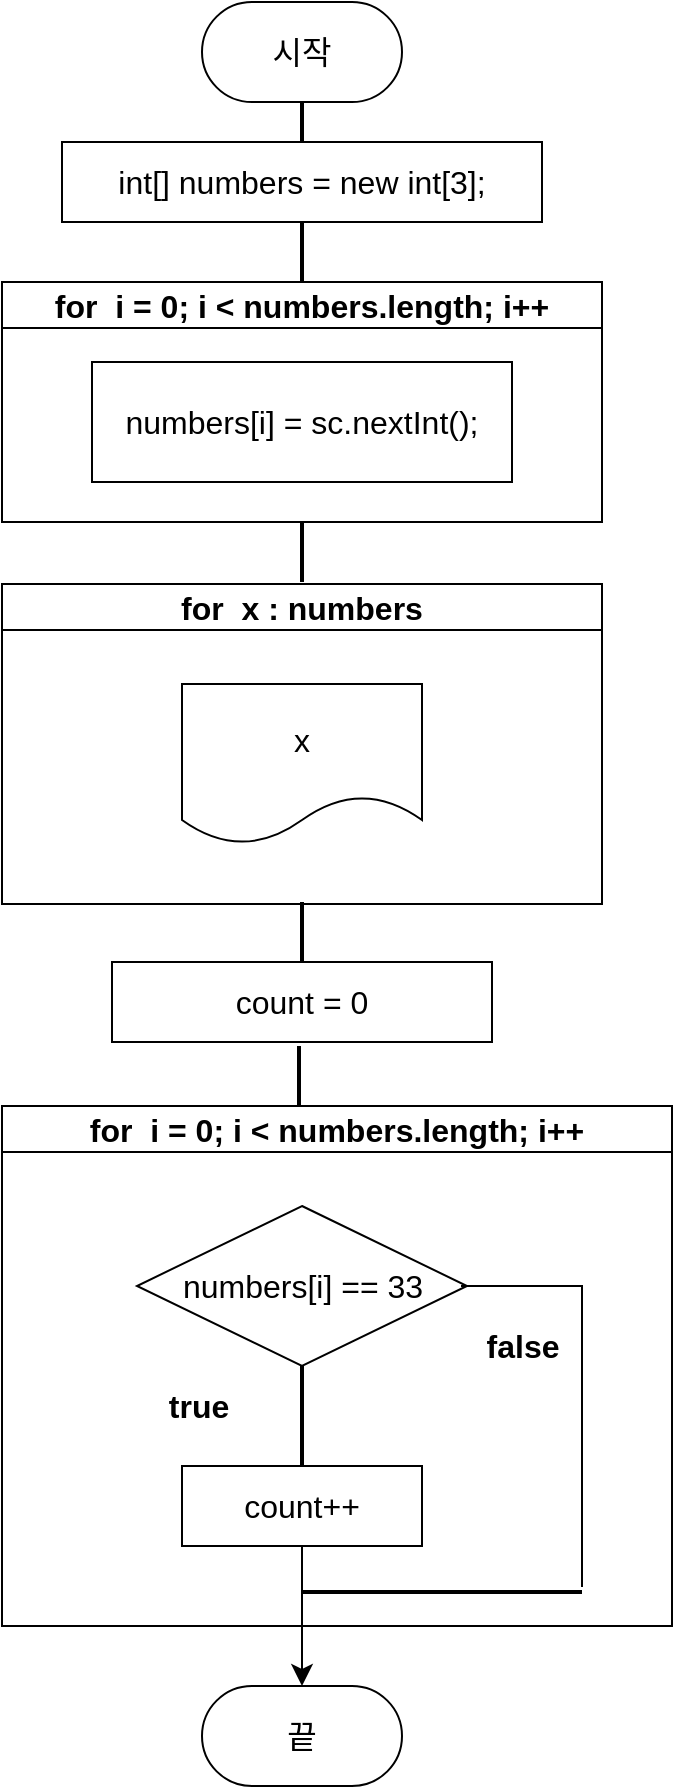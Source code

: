 <mxfile version="21.1.5" type="device">
  <diagram name="페이지-1" id="BXyJEB829tMnkLDR15RA">
    <mxGraphModel dx="2301" dy="5023" grid="1" gridSize="10" guides="1" tooltips="1" connect="1" arrows="1" fold="1" page="0" pageScale="1" pageWidth="827" pageHeight="1169" math="0" shadow="0">
      <root>
        <mxCell id="0" />
        <mxCell id="1" parent="0" />
        <mxCell id="FXB4DNPizjyx-4-O9N-K-3" value="시작" style="rounded=1;whiteSpace=wrap;html=1;fontSize=16;arcSize=50;" vertex="1" parent="1">
          <mxGeometry x="-1010" y="-4090" width="100" height="50" as="geometry" />
        </mxCell>
        <mxCell id="FXB4DNPizjyx-4-O9N-K-4" value="int[] numbers = new int[3];" style="rounded=0;whiteSpace=wrap;html=1;fontSize=16;" vertex="1" parent="1">
          <mxGeometry x="-1080" y="-4020" width="240" height="40" as="geometry" />
        </mxCell>
        <mxCell id="FXB4DNPizjyx-4-O9N-K-5" value="for&amp;nbsp; i = 0; i &amp;lt; numbers.length; i++" style="swimlane;whiteSpace=wrap;html=1;fontSize=16;" vertex="1" parent="1">
          <mxGeometry x="-1110" y="-3950" width="300" height="120" as="geometry" />
        </mxCell>
        <mxCell id="FXB4DNPizjyx-4-O9N-K-6" value="numbers[i] = sc.nextInt();" style="rounded=0;whiteSpace=wrap;html=1;fontSize=16;" vertex="1" parent="FXB4DNPizjyx-4-O9N-K-5">
          <mxGeometry x="45" y="40" width="210" height="60" as="geometry" />
        </mxCell>
        <mxCell id="FXB4DNPizjyx-4-O9N-K-7" value="for&amp;nbsp; x : numbers" style="swimlane;whiteSpace=wrap;html=1;fontSize=16;" vertex="1" parent="1">
          <mxGeometry x="-1110" y="-3799" width="300" height="160" as="geometry" />
        </mxCell>
        <mxCell id="FXB4DNPizjyx-4-O9N-K-8" value="x" style="shape=document;whiteSpace=wrap;html=1;boundedLbl=1;fontSize=16;" vertex="1" parent="FXB4DNPizjyx-4-O9N-K-7">
          <mxGeometry x="90" y="50" width="120" height="80" as="geometry" />
        </mxCell>
        <mxCell id="FXB4DNPizjyx-4-O9N-K-9" value="count = 0" style="rounded=0;whiteSpace=wrap;html=1;fontSize=16;" vertex="1" parent="1">
          <mxGeometry x="-1055" y="-3610" width="190" height="40" as="geometry" />
        </mxCell>
        <mxCell id="FXB4DNPizjyx-4-O9N-K-10" value="for&amp;nbsp; i = 0; i &amp;lt; numbers.length; i++" style="swimlane;whiteSpace=wrap;html=1;fontSize=16;" vertex="1" parent="1">
          <mxGeometry x="-1110" y="-3538" width="335" height="260" as="geometry" />
        </mxCell>
        <mxCell id="FXB4DNPizjyx-4-O9N-K-12" value="numbers[i] == 33" style="rhombus;whiteSpace=wrap;html=1;fontSize=16;" vertex="1" parent="FXB4DNPizjyx-4-O9N-K-10">
          <mxGeometry x="67.5" y="50" width="165" height="80" as="geometry" />
        </mxCell>
        <mxCell id="FXB4DNPizjyx-4-O9N-K-13" value="count++" style="rounded=0;whiteSpace=wrap;html=1;fontSize=16;" vertex="1" parent="FXB4DNPizjyx-4-O9N-K-10">
          <mxGeometry x="90" y="180" width="120" height="40" as="geometry" />
        </mxCell>
        <mxCell id="FXB4DNPizjyx-4-O9N-K-25" value="" style="line;strokeWidth=2;html=1;fontSize=16;direction=south;" vertex="1" parent="FXB4DNPizjyx-4-O9N-K-10">
          <mxGeometry x="145" y="130" width="10" height="50" as="geometry" />
        </mxCell>
        <mxCell id="FXB4DNPizjyx-4-O9N-K-27" value="" style="shape=partialRectangle;whiteSpace=wrap;html=1;bottom=0;right=0;fillColor=none;fontSize=16;direction=east;rotation=90;" vertex="1" parent="FXB4DNPizjyx-4-O9N-K-10">
          <mxGeometry x="185" y="135" width="150" height="60" as="geometry" />
        </mxCell>
        <mxCell id="FXB4DNPizjyx-4-O9N-K-29" value="" style="line;strokeWidth=2;html=1;fontSize=16;" vertex="1" parent="FXB4DNPizjyx-4-O9N-K-10">
          <mxGeometry x="150" y="238" width="140" height="10" as="geometry" />
        </mxCell>
        <mxCell id="FXB4DNPizjyx-4-O9N-K-30" value="true" style="text;strokeColor=none;fillColor=none;html=1;fontSize=16;fontStyle=1;verticalAlign=middle;align=center;" vertex="1" parent="FXB4DNPizjyx-4-O9N-K-10">
          <mxGeometry x="67.5" y="135" width="60" height="30" as="geometry" />
        </mxCell>
        <mxCell id="FXB4DNPizjyx-4-O9N-K-31" value="false" style="text;strokeColor=none;fillColor=none;html=1;fontSize=16;fontStyle=1;verticalAlign=middle;align=center;" vertex="1" parent="FXB4DNPizjyx-4-O9N-K-10">
          <mxGeometry x="230" y="105" width="60" height="30" as="geometry" />
        </mxCell>
        <mxCell id="FXB4DNPizjyx-4-O9N-K-11" value="끝" style="rounded=1;whiteSpace=wrap;html=1;fontSize=16;arcSize=50;" vertex="1" parent="1">
          <mxGeometry x="-1010" y="-3248" width="100" height="50" as="geometry" />
        </mxCell>
        <mxCell id="FXB4DNPizjyx-4-O9N-K-20" value="" style="line;strokeWidth=2;html=1;fontSize=16;direction=south;" vertex="1" parent="1">
          <mxGeometry x="-965" y="-4040" width="10" height="20" as="geometry" />
        </mxCell>
        <mxCell id="FXB4DNPizjyx-4-O9N-K-21" value="" style="line;strokeWidth=2;html=1;fontSize=16;direction=south;" vertex="1" parent="1">
          <mxGeometry x="-965" y="-3980" width="10" height="30" as="geometry" />
        </mxCell>
        <mxCell id="FXB4DNPizjyx-4-O9N-K-22" value="" style="line;strokeWidth=2;html=1;fontSize=16;direction=south;" vertex="1" parent="1">
          <mxGeometry x="-965" y="-3830" width="10" height="30" as="geometry" />
        </mxCell>
        <mxCell id="FXB4DNPizjyx-4-O9N-K-23" value="" style="line;strokeWidth=2;html=1;fontSize=16;direction=south;" vertex="1" parent="1">
          <mxGeometry x="-965" y="-3640" width="10" height="30" as="geometry" />
        </mxCell>
        <mxCell id="FXB4DNPizjyx-4-O9N-K-24" value="" style="line;strokeWidth=2;html=1;fontSize=16;direction=south;" vertex="1" parent="1">
          <mxGeometry x="-969" y="-3568" width="15" height="30" as="geometry" />
        </mxCell>
        <mxCell id="FXB4DNPizjyx-4-O9N-K-26" value="" style="endArrow=classic;html=1;rounded=0;fontSize=12;startSize=8;endSize=8;curved=1;exitX=0.5;exitY=1;exitDx=0;exitDy=0;" edge="1" parent="1" source="FXB4DNPizjyx-4-O9N-K-13" target="FXB4DNPizjyx-4-O9N-K-11">
          <mxGeometry width="50" height="50" relative="1" as="geometry">
            <mxPoint x="-960" y="-3310" as="sourcePoint" />
            <mxPoint x="-910" y="-3400" as="targetPoint" />
          </mxGeometry>
        </mxCell>
      </root>
    </mxGraphModel>
  </diagram>
</mxfile>
